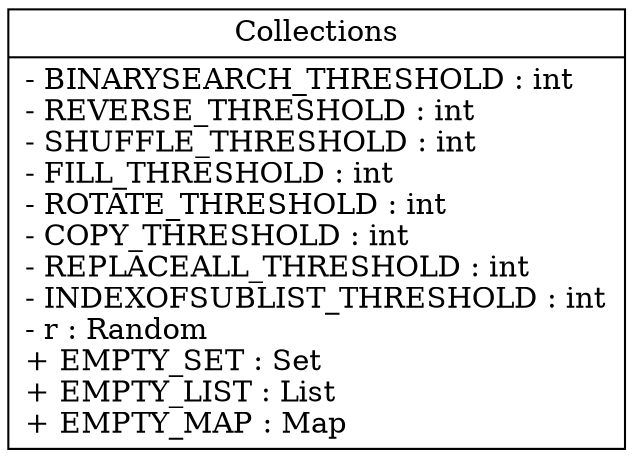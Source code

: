 digraph example { 
rankdir=BT;
Collections [
shape="record",
label = "{Collections| - BINARYSEARCH_THRESHOLD : int\l- REVERSE_THRESHOLD : int\l- SHUFFLE_THRESHOLD : int\l- FILL_THRESHOLD : int\l- ROTATE_THRESHOLD : int\l- COPY_THRESHOLD : int\l- REPLACEALL_THRESHOLD : int\l- INDEXOFSUBLIST_THRESHOLD : int\l- r : Random\l+ EMPTY_SET : Set\l+ EMPTY_LIST : List\l+ EMPTY_MAP : Map\l|+ sort(List ) : void\l+ sort(List ) : void\l+ binarySearch(List ) : int\l- indexedBinarySearch(List ) : int\l- iteratorBinarySearch(List ) : int\l- get(ListIterator ) : Object\l+ binarySearch(List , Object) : int\l- indexedBinarySearch(List , Object) : int\l- iteratorBinarySearch(List , Object) : int\l+ reverse(List ) : void\l+ shuffle(List ) : void\l+ shuffle(List ) : void\l+ swap(List , int) : void\l- swap(Object[] , int) : void\l+ fill(List ) : void\l+ copy(List ) : void\l+ min(Collection ) : Object\l+ min(Collection ) : Object\l+ max(Collection ) : Object\l+ max(Collection ) : Object\l+ rotate(List ) : void\l- rotate1(List ) : void\l- rotate2(List ) : void\l+ replaceAll(List , Object) : boolean\l+ indexOfSubList(List ) : int\l+ lastIndexOfSubList(List ) : int\l+ unmodifiableCollection(Collection ) : Collection\l+ unmodifiableSet(Set ) : Set\l+ unmodifiableSortedSet(SortedSet ) : SortedSet\l+ unmodifiableNavigableSet(NavigableSet ) : NavigableSet\l+ unmodifiableList(List ) : List\l+ unmodifiableMap(Map ) : Map\l+ unmodifiableSortedMap(SortedMap ) : SortedMap\l+ unmodifiableNavigableMap(NavigableMap ) : NavigableMap\l+ synchronizedCollection(Collection ) : Collection\l  synchronizedCollection(Collection ) : Collection\l+ synchronizedSet(Set ) : Set\l  synchronizedSet(Set ) : Set\l+ synchronizedSortedSet(SortedSet ) : SortedSet\l+ synchronizedNavigableSet(NavigableSet ) : NavigableSet\l+ synchronizedList(List ) : List\l  synchronizedList(List ) : List\l+ synchronizedMap(Map ) : Map\l+ synchronizedSortedMap(SortedMap ) : SortedMap\l+ synchronizedNavigableMap(NavigableMap ) : NavigableMap\l+ checkedCollection(Collection ) : Collection\l  zeroLengthArray(Class ) : Object[]\l+ checkedQueue(Queue ) : Queue\l+ checkedSet(Set ) : Set\l+ checkedSortedSet(SortedSet ) : SortedSet\l+ checkedNavigableSet(NavigableSet ) : NavigableSet\l+ checkedList(List ) : List\l+ checkedMap(Map , Class) : Map\l+ checkedSortedMap(SortedMap , Class) : SortedMap\l+ checkedNavigableMap(NavigableMap , Class) : NavigableMap\l+ emptyIterator() : Iterator\l+ emptyListIterator() : ListIterator\l+ emptyEnumeration() : Enumeration\l+ emptySet() : Set\l+ emptySortedSet() : SortedSet\l+ emptyNavigableSet() : NavigableSet\l+ emptyList() : List\l+ emptyMap() : Map\l+ emptySortedMap() : SortedMap\l+ emptyNavigableMap() : NavigableMap\l+ singleton(Object ) : Set\l  singletonIterator(Object ) : Iterator\l  singletonSpliterator(Object ) : Spliterator\l+ singletonList(Object ) : List\l+ singletonMap(Object ) : Map\l+ nCopies(int ) : List\l+ reverseOrder() : Comparator\l+ reverseOrder(Comparator ) : Comparator\l+ enumeration(Collection ) : Enumeration\l+ list(Enumeration ) : ArrayList\l  eq(Object ) : boolean\l+ frequency(Collection ) : int\l+ disjoint(Collection ) : boolean\l+ addAll(Collection ) : boolean\l+ newSetFromMap(Map ) : Set\l+ asLifoQueue(Deque ) : Queue\l  <clinit>() : void\l}"
];

}